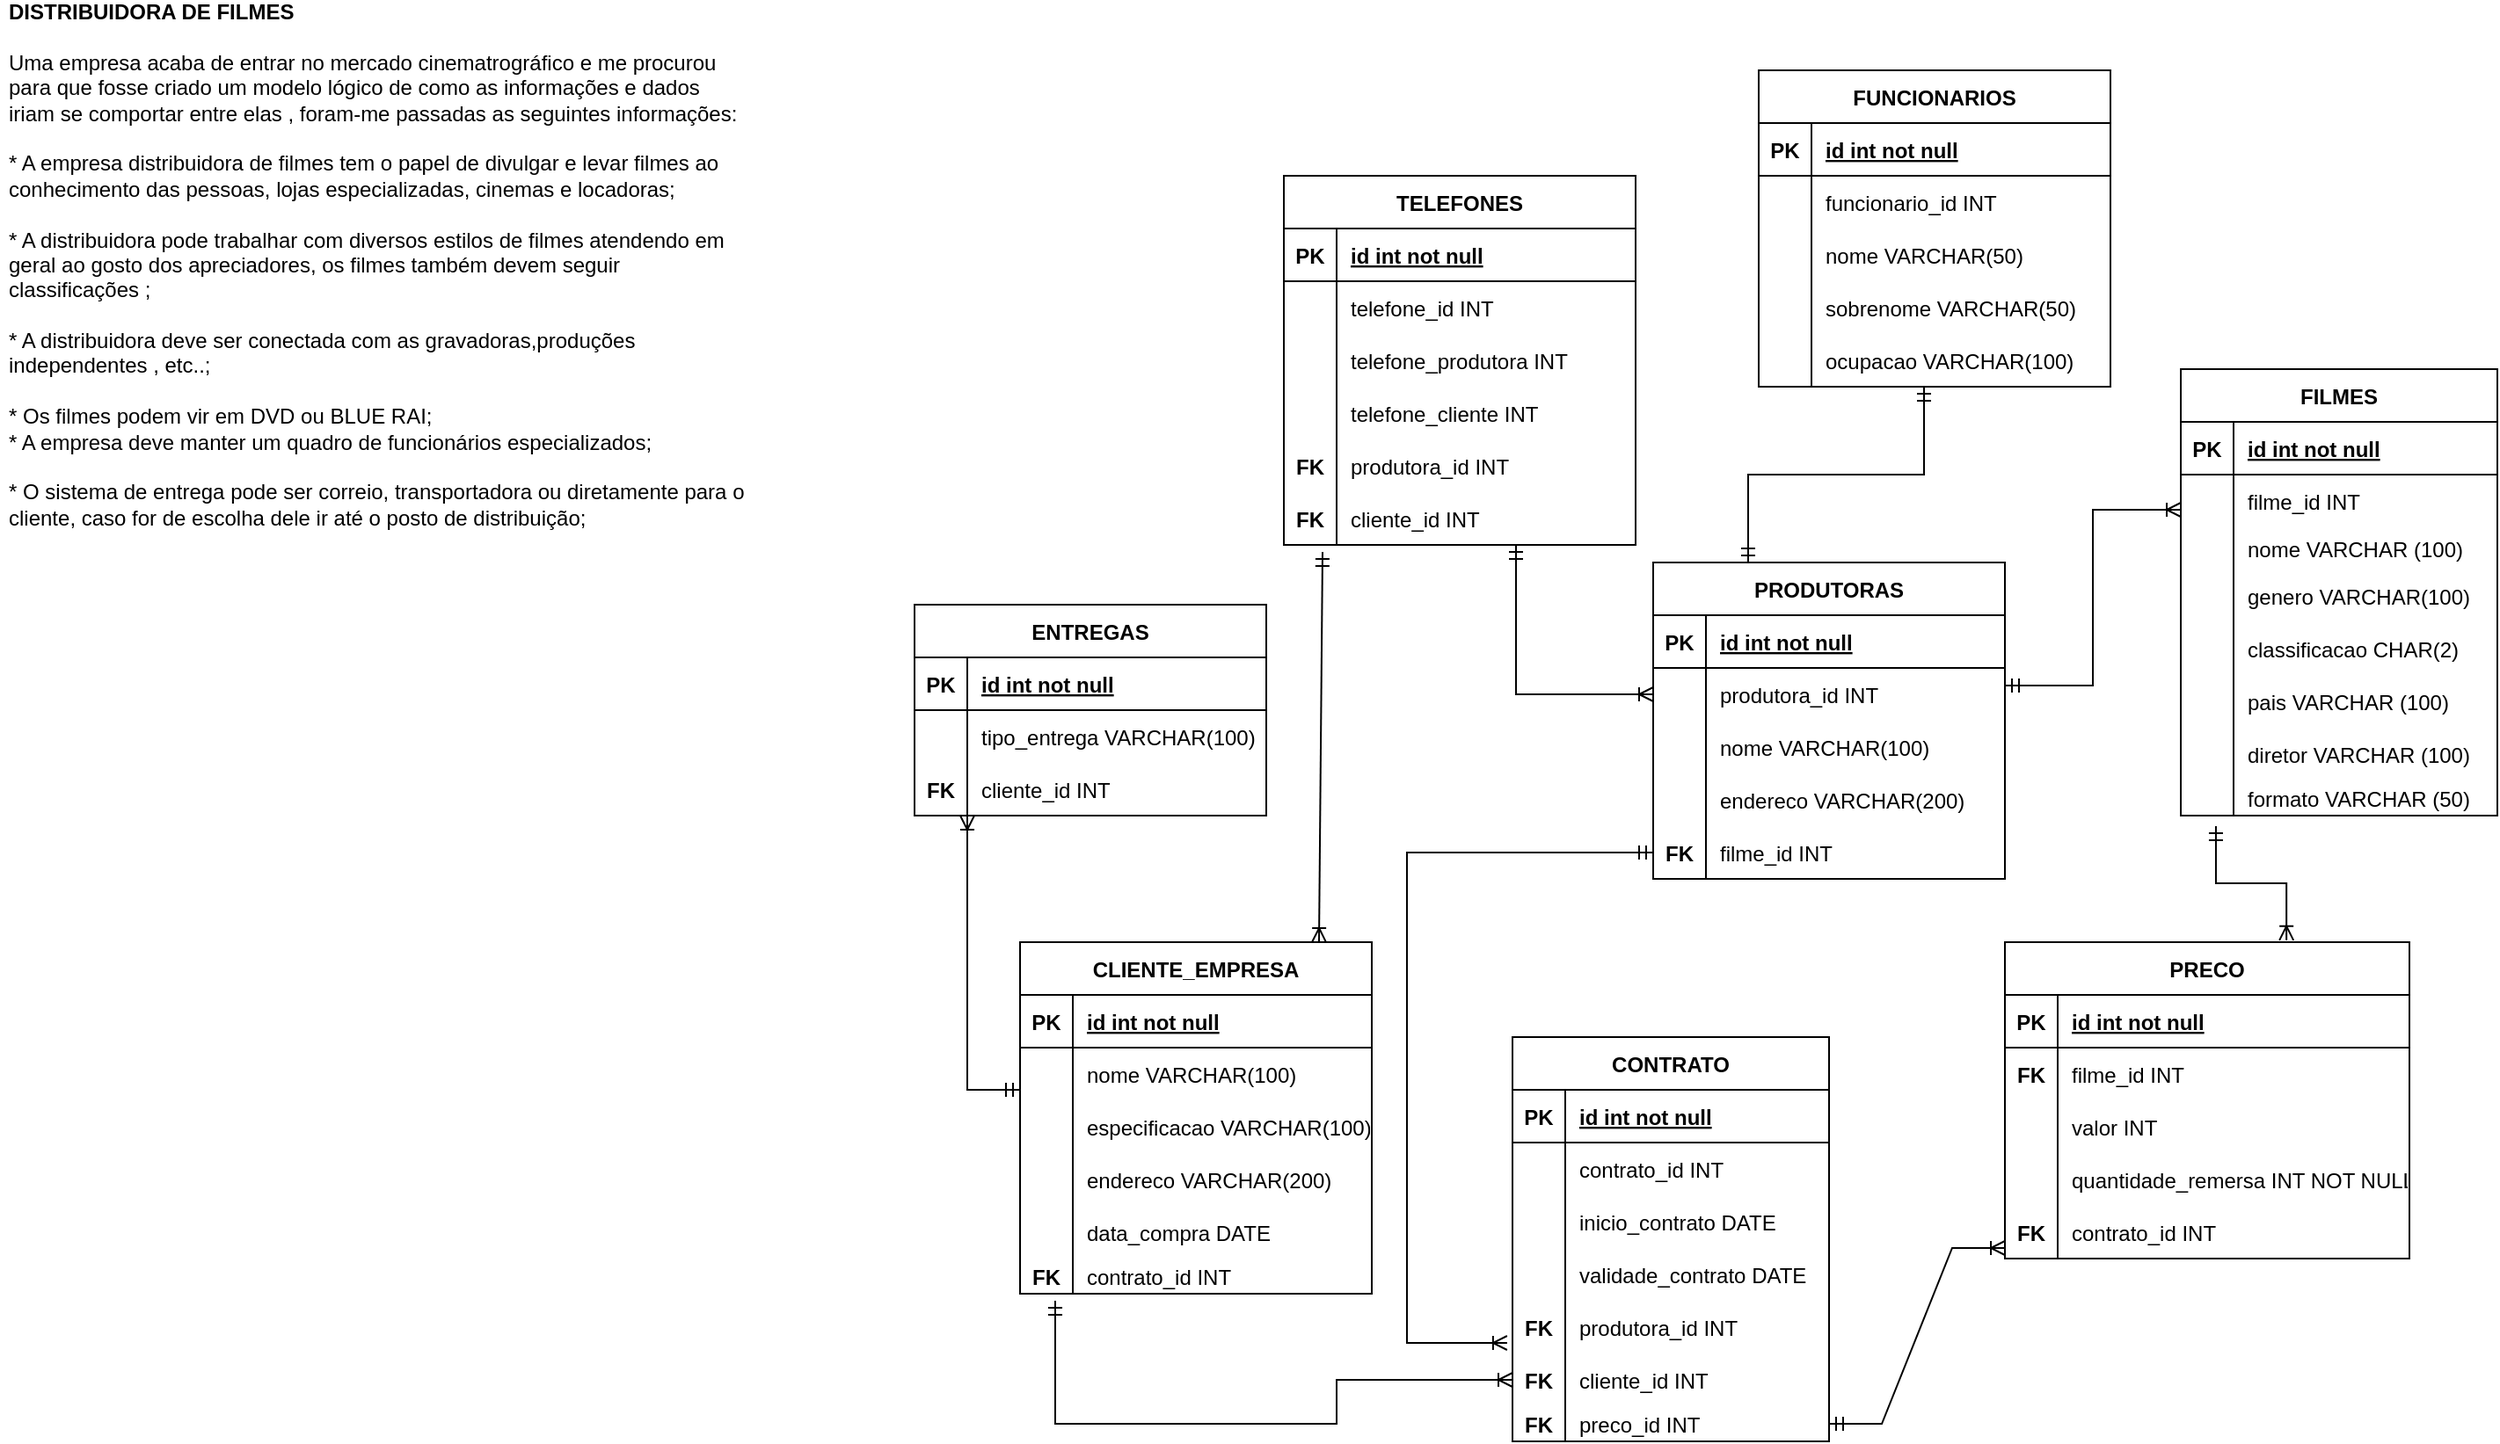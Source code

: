 <mxfile version="16.6.4" type="device"><diagram id="ocl4YOVjAqjycwQFTphi" name="Page-1"><mxGraphModel dx="1935" dy="1537" grid="1" gridSize="10" guides="1" tooltips="1" connect="1" arrows="1" fold="1" page="1" pageScale="1" pageWidth="827" pageHeight="1169" math="0" shadow="0"><root><mxCell id="0"/><mxCell id="1" parent="0"/><mxCell id="D9fbc5PBWuekRvlCQ81U-1" value="CLIENTE_EMPRESA" style="shape=table;startSize=30;container=1;collapsible=1;childLayout=tableLayout;fixedRows=1;rowLines=0;fontStyle=1;align=center;resizeLast=1;" parent="1" vertex="1"><mxGeometry x="-100" y="-584" width="200" height="200" as="geometry"/></mxCell><mxCell id="D9fbc5PBWuekRvlCQ81U-2" value="" style="shape=tableRow;horizontal=0;startSize=0;swimlaneHead=0;swimlaneBody=0;fillColor=none;collapsible=0;dropTarget=0;points=[[0,0.5],[1,0.5]];portConstraint=eastwest;top=0;left=0;right=0;bottom=1;" parent="D9fbc5PBWuekRvlCQ81U-1" vertex="1"><mxGeometry y="30" width="200" height="30" as="geometry"/></mxCell><mxCell id="D9fbc5PBWuekRvlCQ81U-3" value="PK" style="shape=partialRectangle;connectable=0;fillColor=none;top=0;left=0;bottom=0;right=0;fontStyle=1;overflow=hidden;" parent="D9fbc5PBWuekRvlCQ81U-2" vertex="1"><mxGeometry width="30" height="30" as="geometry"><mxRectangle width="30" height="30" as="alternateBounds"/></mxGeometry></mxCell><mxCell id="D9fbc5PBWuekRvlCQ81U-4" value="id int not null" style="shape=partialRectangle;connectable=0;fillColor=none;top=0;left=0;bottom=0;right=0;align=left;spacingLeft=6;fontStyle=5;overflow=hidden;" parent="D9fbc5PBWuekRvlCQ81U-2" vertex="1"><mxGeometry x="30" width="170" height="30" as="geometry"><mxRectangle width="170" height="30" as="alternateBounds"/></mxGeometry></mxCell><mxCell id="D9fbc5PBWuekRvlCQ81U-5" value="" style="shape=tableRow;horizontal=0;startSize=0;swimlaneHead=0;swimlaneBody=0;fillColor=none;collapsible=0;dropTarget=0;points=[[0,0.5],[1,0.5]];portConstraint=eastwest;top=0;left=0;right=0;bottom=0;" parent="D9fbc5PBWuekRvlCQ81U-1" vertex="1"><mxGeometry y="60" width="200" height="30" as="geometry"/></mxCell><mxCell id="D9fbc5PBWuekRvlCQ81U-6" value="" style="shape=partialRectangle;connectable=0;fillColor=none;top=0;left=0;bottom=0;right=0;editable=1;overflow=hidden;" parent="D9fbc5PBWuekRvlCQ81U-5" vertex="1"><mxGeometry width="30" height="30" as="geometry"><mxRectangle width="30" height="30" as="alternateBounds"/></mxGeometry></mxCell><mxCell id="D9fbc5PBWuekRvlCQ81U-7" value="nome VARCHAR(100)" style="shape=partialRectangle;connectable=0;fillColor=none;top=0;left=0;bottom=0;right=0;align=left;spacingLeft=6;overflow=hidden;fontStyle=0" parent="D9fbc5PBWuekRvlCQ81U-5" vertex="1"><mxGeometry x="30" width="170" height="30" as="geometry"><mxRectangle width="170" height="30" as="alternateBounds"/></mxGeometry></mxCell><mxCell id="D9fbc5PBWuekRvlCQ81U-8" value="" style="shape=tableRow;horizontal=0;startSize=0;swimlaneHead=0;swimlaneBody=0;fillColor=none;collapsible=0;dropTarget=0;points=[[0,0.5],[1,0.5]];portConstraint=eastwest;top=0;left=0;right=0;bottom=0;" parent="D9fbc5PBWuekRvlCQ81U-1" vertex="1"><mxGeometry y="90" width="200" height="30" as="geometry"/></mxCell><mxCell id="D9fbc5PBWuekRvlCQ81U-9" value="" style="shape=partialRectangle;connectable=0;fillColor=none;top=0;left=0;bottom=0;right=0;editable=1;overflow=hidden;" parent="D9fbc5PBWuekRvlCQ81U-8" vertex="1"><mxGeometry width="30" height="30" as="geometry"><mxRectangle width="30" height="30" as="alternateBounds"/></mxGeometry></mxCell><mxCell id="D9fbc5PBWuekRvlCQ81U-10" value="especificacao VARCHAR(100)" style="shape=partialRectangle;connectable=0;fillColor=none;top=0;left=0;bottom=0;right=0;align=left;spacingLeft=6;overflow=hidden;" parent="D9fbc5PBWuekRvlCQ81U-8" vertex="1"><mxGeometry x="30" width="170" height="30" as="geometry"><mxRectangle width="170" height="30" as="alternateBounds"/></mxGeometry></mxCell><mxCell id="P9su9PRolHHcbtvzBIzi-1" value="" style="shape=tableRow;horizontal=0;startSize=0;swimlaneHead=0;swimlaneBody=0;fillColor=none;collapsible=0;dropTarget=0;points=[[0,0.5],[1,0.5]];portConstraint=eastwest;top=0;left=0;right=0;bottom=0;" parent="D9fbc5PBWuekRvlCQ81U-1" vertex="1"><mxGeometry y="120" width="200" height="30" as="geometry"/></mxCell><mxCell id="P9su9PRolHHcbtvzBIzi-2" value="" style="shape=partialRectangle;connectable=0;fillColor=none;top=0;left=0;bottom=0;right=0;editable=1;overflow=hidden;fontStyle=1" parent="P9su9PRolHHcbtvzBIzi-1" vertex="1"><mxGeometry width="30" height="30" as="geometry"><mxRectangle width="30" height="30" as="alternateBounds"/></mxGeometry></mxCell><mxCell id="P9su9PRolHHcbtvzBIzi-3" value="endereco VARCHAR(200)" style="shape=partialRectangle;connectable=0;fillColor=none;top=0;left=0;bottom=0;right=0;align=left;spacingLeft=6;overflow=hidden;" parent="P9su9PRolHHcbtvzBIzi-1" vertex="1"><mxGeometry x="30" width="170" height="30" as="geometry"><mxRectangle width="170" height="30" as="alternateBounds"/></mxGeometry></mxCell><mxCell id="P9su9PRolHHcbtvzBIzi-4" value="" style="shape=tableRow;horizontal=0;startSize=0;swimlaneHead=0;swimlaneBody=0;fillColor=none;collapsible=0;dropTarget=0;points=[[0,0.5],[1,0.5]];portConstraint=eastwest;top=0;left=0;right=0;bottom=0;" parent="D9fbc5PBWuekRvlCQ81U-1" vertex="1"><mxGeometry y="150" width="200" height="30" as="geometry"/></mxCell><mxCell id="P9su9PRolHHcbtvzBIzi-5" value="" style="shape=partialRectangle;connectable=0;fillColor=none;top=0;left=0;bottom=0;right=0;editable=1;overflow=hidden;fontStyle=1" parent="P9su9PRolHHcbtvzBIzi-4" vertex="1"><mxGeometry width="30" height="30" as="geometry"><mxRectangle width="30" height="30" as="alternateBounds"/></mxGeometry></mxCell><mxCell id="P9su9PRolHHcbtvzBIzi-6" value="data_compra DATE" style="shape=partialRectangle;connectable=0;fillColor=none;top=0;left=0;bottom=0;right=0;align=left;spacingLeft=6;overflow=hidden;" parent="P9su9PRolHHcbtvzBIzi-4" vertex="1"><mxGeometry x="30" width="170" height="30" as="geometry"><mxRectangle width="170" height="30" as="alternateBounds"/></mxGeometry></mxCell><mxCell id="P9su9PRolHHcbtvzBIzi-7" value="" style="shape=tableRow;horizontal=0;startSize=0;swimlaneHead=0;swimlaneBody=0;fillColor=none;collapsible=0;dropTarget=0;points=[[0,0.5],[1,0.5]];portConstraint=eastwest;top=0;left=0;right=0;bottom=0;" parent="D9fbc5PBWuekRvlCQ81U-1" vertex="1"><mxGeometry y="180" width="200" height="20" as="geometry"/></mxCell><mxCell id="P9su9PRolHHcbtvzBIzi-8" value="FK" style="shape=partialRectangle;connectable=0;fillColor=none;top=0;left=0;bottom=0;right=0;editable=1;overflow=hidden;fontStyle=1" parent="P9su9PRolHHcbtvzBIzi-7" vertex="1"><mxGeometry width="30" height="20" as="geometry"><mxRectangle width="30" height="20" as="alternateBounds"/></mxGeometry></mxCell><mxCell id="P9su9PRolHHcbtvzBIzi-9" value="contrato_id INT" style="shape=partialRectangle;connectable=0;fillColor=none;top=0;left=0;bottom=0;right=0;align=left;spacingLeft=6;overflow=hidden;" parent="P9su9PRolHHcbtvzBIzi-7" vertex="1"><mxGeometry x="30" width="170" height="20" as="geometry"><mxRectangle width="170" height="20" as="alternateBounds"/></mxGeometry></mxCell><mxCell id="kNTy1QpMhf9GBnwC9p8F-86" value="" style="edgeStyle=elbowEdgeStyle;fontSize=12;html=1;endArrow=ERoneToMany;startArrow=ERmandOne;rounded=0;entryX=0.696;entryY=-0.006;entryDx=0;entryDy=0;entryPerimeter=0;exitX=0.111;exitY=1.3;exitDx=0;exitDy=0;exitPerimeter=0;elbow=vertical;" parent="1" source="kNTy1QpMhf9GBnwC9p8F-55" target="kNTy1QpMhf9GBnwC9p8F-61" edge="1"><mxGeometry width="100" height="100" relative="1" as="geometry"><mxPoint x="580" y="-640" as="sourcePoint"/><mxPoint x="660" y="-684" as="targetPoint"/></mxGeometry></mxCell><mxCell id="ZEZVUk65oUYVm0zS_rtL-2" value="FUNCIONARIOS" style="shape=table;startSize=30;container=1;collapsible=1;childLayout=tableLayout;fixedRows=1;rowLines=0;fontStyle=1;align=center;resizeLast=1;" parent="1" vertex="1"><mxGeometry x="320" y="-1080" width="200" height="180" as="geometry"/></mxCell><mxCell id="ZEZVUk65oUYVm0zS_rtL-3" value="" style="shape=tableRow;horizontal=0;startSize=0;swimlaneHead=0;swimlaneBody=0;fillColor=none;collapsible=0;dropTarget=0;points=[[0,0.5],[1,0.5]];portConstraint=eastwest;top=0;left=0;right=0;bottom=1;" parent="ZEZVUk65oUYVm0zS_rtL-2" vertex="1"><mxGeometry y="30" width="200" height="30" as="geometry"/></mxCell><mxCell id="ZEZVUk65oUYVm0zS_rtL-4" value="PK" style="shape=partialRectangle;connectable=0;fillColor=none;top=0;left=0;bottom=0;right=0;fontStyle=1;overflow=hidden;" parent="ZEZVUk65oUYVm0zS_rtL-3" vertex="1"><mxGeometry width="30" height="30" as="geometry"><mxRectangle width="30" height="30" as="alternateBounds"/></mxGeometry></mxCell><mxCell id="ZEZVUk65oUYVm0zS_rtL-5" value="id int not null" style="shape=partialRectangle;connectable=0;fillColor=none;top=0;left=0;bottom=0;right=0;align=left;spacingLeft=6;fontStyle=5;overflow=hidden;" parent="ZEZVUk65oUYVm0zS_rtL-3" vertex="1"><mxGeometry x="30" width="170" height="30" as="geometry"><mxRectangle width="170" height="30" as="alternateBounds"/></mxGeometry></mxCell><mxCell id="ZEZVUk65oUYVm0zS_rtL-15" value="" style="shape=tableRow;horizontal=0;startSize=0;swimlaneHead=0;swimlaneBody=0;fillColor=none;collapsible=0;dropTarget=0;points=[[0,0.5],[1,0.5]];portConstraint=eastwest;top=0;left=0;right=0;bottom=0;" parent="ZEZVUk65oUYVm0zS_rtL-2" vertex="1"><mxGeometry y="60" width="200" height="30" as="geometry"/></mxCell><mxCell id="ZEZVUk65oUYVm0zS_rtL-16" value="" style="shape=partialRectangle;connectable=0;fillColor=none;top=0;left=0;bottom=0;right=0;editable=1;overflow=hidden;fontStyle=1" parent="ZEZVUk65oUYVm0zS_rtL-15" vertex="1"><mxGeometry width="30" height="30" as="geometry"><mxRectangle width="30" height="30" as="alternateBounds"/></mxGeometry></mxCell><mxCell id="ZEZVUk65oUYVm0zS_rtL-17" value="funcionario_id INT" style="shape=partialRectangle;connectable=0;fillColor=none;top=0;left=0;bottom=0;right=0;align=left;spacingLeft=6;overflow=hidden;" parent="ZEZVUk65oUYVm0zS_rtL-15" vertex="1"><mxGeometry x="30" width="170" height="30" as="geometry"><mxRectangle width="170" height="30" as="alternateBounds"/></mxGeometry></mxCell><mxCell id="ZEZVUk65oUYVm0zS_rtL-6" value="" style="shape=tableRow;horizontal=0;startSize=0;swimlaneHead=0;swimlaneBody=0;fillColor=none;collapsible=0;dropTarget=0;points=[[0,0.5],[1,0.5]];portConstraint=eastwest;top=0;left=0;right=0;bottom=0;" parent="ZEZVUk65oUYVm0zS_rtL-2" vertex="1"><mxGeometry y="90" width="200" height="30" as="geometry"/></mxCell><mxCell id="ZEZVUk65oUYVm0zS_rtL-7" value="" style="shape=partialRectangle;connectable=0;fillColor=none;top=0;left=0;bottom=0;right=0;editable=1;overflow=hidden;" parent="ZEZVUk65oUYVm0zS_rtL-6" vertex="1"><mxGeometry width="30" height="30" as="geometry"><mxRectangle width="30" height="30" as="alternateBounds"/></mxGeometry></mxCell><mxCell id="ZEZVUk65oUYVm0zS_rtL-8" value="nome VARCHAR(50)" style="shape=partialRectangle;connectable=0;fillColor=none;top=0;left=0;bottom=0;right=0;align=left;spacingLeft=6;overflow=hidden;fontStyle=0" parent="ZEZVUk65oUYVm0zS_rtL-6" vertex="1"><mxGeometry x="30" width="170" height="30" as="geometry"><mxRectangle width="170" height="30" as="alternateBounds"/></mxGeometry></mxCell><mxCell id="ZEZVUk65oUYVm0zS_rtL-9" value="" style="shape=tableRow;horizontal=0;startSize=0;swimlaneHead=0;swimlaneBody=0;fillColor=none;collapsible=0;dropTarget=0;points=[[0,0.5],[1,0.5]];portConstraint=eastwest;top=0;left=0;right=0;bottom=0;" parent="ZEZVUk65oUYVm0zS_rtL-2" vertex="1"><mxGeometry y="120" width="200" height="30" as="geometry"/></mxCell><mxCell id="ZEZVUk65oUYVm0zS_rtL-10" value="" style="shape=partialRectangle;connectable=0;fillColor=none;top=0;left=0;bottom=0;right=0;editable=1;overflow=hidden;" parent="ZEZVUk65oUYVm0zS_rtL-9" vertex="1"><mxGeometry width="30" height="30" as="geometry"><mxRectangle width="30" height="30" as="alternateBounds"/></mxGeometry></mxCell><mxCell id="ZEZVUk65oUYVm0zS_rtL-11" value="sobrenome VARCHAR(50)" style="shape=partialRectangle;connectable=0;fillColor=none;top=0;left=0;bottom=0;right=0;align=left;spacingLeft=6;overflow=hidden;" parent="ZEZVUk65oUYVm0zS_rtL-9" vertex="1"><mxGeometry x="30" width="170" height="30" as="geometry"><mxRectangle width="170" height="30" as="alternateBounds"/></mxGeometry></mxCell><mxCell id="ZEZVUk65oUYVm0zS_rtL-12" value="" style="shape=tableRow;horizontal=0;startSize=0;swimlaneHead=0;swimlaneBody=0;fillColor=none;collapsible=0;dropTarget=0;points=[[0,0.5],[1,0.5]];portConstraint=eastwest;top=0;left=0;right=0;bottom=0;" parent="ZEZVUk65oUYVm0zS_rtL-2" vertex="1"><mxGeometry y="150" width="200" height="30" as="geometry"/></mxCell><mxCell id="ZEZVUk65oUYVm0zS_rtL-13" value="" style="shape=partialRectangle;connectable=0;fillColor=none;top=0;left=0;bottom=0;right=0;editable=1;overflow=hidden;fontStyle=1" parent="ZEZVUk65oUYVm0zS_rtL-12" vertex="1"><mxGeometry width="30" height="30" as="geometry"><mxRectangle width="30" height="30" as="alternateBounds"/></mxGeometry></mxCell><mxCell id="ZEZVUk65oUYVm0zS_rtL-14" value="ocupacao VARCHAR(100)" style="shape=partialRectangle;connectable=0;fillColor=none;top=0;left=0;bottom=0;right=0;align=left;spacingLeft=6;overflow=hidden;" parent="ZEZVUk65oUYVm0zS_rtL-12" vertex="1"><mxGeometry x="30" width="170" height="30" as="geometry"><mxRectangle width="170" height="30" as="alternateBounds"/></mxGeometry></mxCell><mxCell id="ZEZVUk65oUYVm0zS_rtL-27" value="PRODUTORAS" style="shape=table;startSize=30;container=1;collapsible=1;childLayout=tableLayout;fixedRows=1;rowLines=0;fontStyle=1;align=center;resizeLast=1;" parent="1" vertex="1"><mxGeometry x="260" y="-800" width="200" height="180" as="geometry"/></mxCell><mxCell id="ZEZVUk65oUYVm0zS_rtL-28" value="" style="shape=tableRow;horizontal=0;startSize=0;swimlaneHead=0;swimlaneBody=0;fillColor=none;collapsible=0;dropTarget=0;points=[[0,0.5],[1,0.5]];portConstraint=eastwest;top=0;left=0;right=0;bottom=1;" parent="ZEZVUk65oUYVm0zS_rtL-27" vertex="1"><mxGeometry y="30" width="200" height="30" as="geometry"/></mxCell><mxCell id="ZEZVUk65oUYVm0zS_rtL-29" value="PK" style="shape=partialRectangle;connectable=0;fillColor=none;top=0;left=0;bottom=0;right=0;fontStyle=1;overflow=hidden;" parent="ZEZVUk65oUYVm0zS_rtL-28" vertex="1"><mxGeometry width="30" height="30" as="geometry"><mxRectangle width="30" height="30" as="alternateBounds"/></mxGeometry></mxCell><mxCell id="ZEZVUk65oUYVm0zS_rtL-30" value="id int not null" style="shape=partialRectangle;connectable=0;fillColor=none;top=0;left=0;bottom=0;right=0;align=left;spacingLeft=6;fontStyle=5;overflow=hidden;" parent="ZEZVUk65oUYVm0zS_rtL-28" vertex="1"><mxGeometry x="30" width="170" height="30" as="geometry"><mxRectangle width="170" height="30" as="alternateBounds"/></mxGeometry></mxCell><mxCell id="ZEZVUk65oUYVm0zS_rtL-31" value="" style="shape=tableRow;horizontal=0;startSize=0;swimlaneHead=0;swimlaneBody=0;fillColor=none;collapsible=0;dropTarget=0;points=[[0,0.5],[1,0.5]];portConstraint=eastwest;top=0;left=0;right=0;bottom=0;" parent="ZEZVUk65oUYVm0zS_rtL-27" vertex="1"><mxGeometry y="60" width="200" height="30" as="geometry"/></mxCell><mxCell id="ZEZVUk65oUYVm0zS_rtL-32" value="" style="shape=partialRectangle;connectable=0;fillColor=none;top=0;left=0;bottom=0;right=0;editable=1;overflow=hidden;fontStyle=1" parent="ZEZVUk65oUYVm0zS_rtL-31" vertex="1"><mxGeometry width="30" height="30" as="geometry"><mxRectangle width="30" height="30" as="alternateBounds"/></mxGeometry></mxCell><mxCell id="ZEZVUk65oUYVm0zS_rtL-33" value="produtora_id INT" style="shape=partialRectangle;connectable=0;fillColor=none;top=0;left=0;bottom=0;right=0;align=left;spacingLeft=6;overflow=hidden;" parent="ZEZVUk65oUYVm0zS_rtL-31" vertex="1"><mxGeometry x="30" width="170" height="30" as="geometry"><mxRectangle width="170" height="30" as="alternateBounds"/></mxGeometry></mxCell><mxCell id="ZEZVUk65oUYVm0zS_rtL-34" value="" style="shape=tableRow;horizontal=0;startSize=0;swimlaneHead=0;swimlaneBody=0;fillColor=none;collapsible=0;dropTarget=0;points=[[0,0.5],[1,0.5]];portConstraint=eastwest;top=0;left=0;right=0;bottom=0;" parent="ZEZVUk65oUYVm0zS_rtL-27" vertex="1"><mxGeometry y="90" width="200" height="30" as="geometry"/></mxCell><mxCell id="ZEZVUk65oUYVm0zS_rtL-35" value="" style="shape=partialRectangle;connectable=0;fillColor=none;top=0;left=0;bottom=0;right=0;editable=1;overflow=hidden;" parent="ZEZVUk65oUYVm0zS_rtL-34" vertex="1"><mxGeometry width="30" height="30" as="geometry"><mxRectangle width="30" height="30" as="alternateBounds"/></mxGeometry></mxCell><mxCell id="ZEZVUk65oUYVm0zS_rtL-36" value="nome VARCHAR(100)" style="shape=partialRectangle;connectable=0;fillColor=none;top=0;left=0;bottom=0;right=0;align=left;spacingLeft=6;overflow=hidden;fontStyle=0" parent="ZEZVUk65oUYVm0zS_rtL-34" vertex="1"><mxGeometry x="30" width="170" height="30" as="geometry"><mxRectangle width="170" height="30" as="alternateBounds"/></mxGeometry></mxCell><mxCell id="ZEZVUk65oUYVm0zS_rtL-37" value="" style="shape=tableRow;horizontal=0;startSize=0;swimlaneHead=0;swimlaneBody=0;fillColor=none;collapsible=0;dropTarget=0;points=[[0,0.5],[1,0.5]];portConstraint=eastwest;top=0;left=0;right=0;bottom=0;" parent="ZEZVUk65oUYVm0zS_rtL-27" vertex="1"><mxGeometry y="120" width="200" height="30" as="geometry"/></mxCell><mxCell id="ZEZVUk65oUYVm0zS_rtL-38" value="" style="shape=partialRectangle;connectable=0;fillColor=none;top=0;left=0;bottom=0;right=0;editable=1;overflow=hidden;" parent="ZEZVUk65oUYVm0zS_rtL-37" vertex="1"><mxGeometry width="30" height="30" as="geometry"><mxRectangle width="30" height="30" as="alternateBounds"/></mxGeometry></mxCell><mxCell id="ZEZVUk65oUYVm0zS_rtL-39" value="endereco VARCHAR(200)" style="shape=partialRectangle;connectable=0;fillColor=none;top=0;left=0;bottom=0;right=0;align=left;spacingLeft=6;overflow=hidden;" parent="ZEZVUk65oUYVm0zS_rtL-37" vertex="1"><mxGeometry x="30" width="170" height="30" as="geometry"><mxRectangle width="170" height="30" as="alternateBounds"/></mxGeometry></mxCell><mxCell id="ZEZVUk65oUYVm0zS_rtL-43" value="" style="shape=tableRow;horizontal=0;startSize=0;swimlaneHead=0;swimlaneBody=0;fillColor=none;collapsible=0;dropTarget=0;points=[[0,0.5],[1,0.5]];portConstraint=eastwest;top=0;left=0;right=0;bottom=0;" parent="ZEZVUk65oUYVm0zS_rtL-27" vertex="1"><mxGeometry y="150" width="200" height="30" as="geometry"/></mxCell><mxCell id="ZEZVUk65oUYVm0zS_rtL-44" value="FK" style="shape=partialRectangle;connectable=0;fillColor=none;top=0;left=0;bottom=0;right=0;editable=1;overflow=hidden;fontStyle=1" parent="ZEZVUk65oUYVm0zS_rtL-43" vertex="1"><mxGeometry width="30" height="30" as="geometry"><mxRectangle width="30" height="30" as="alternateBounds"/></mxGeometry></mxCell><mxCell id="ZEZVUk65oUYVm0zS_rtL-45" value="filme_id INT" style="shape=partialRectangle;connectable=0;fillColor=none;top=0;left=0;bottom=0;right=0;align=left;spacingLeft=6;overflow=hidden;" parent="ZEZVUk65oUYVm0zS_rtL-43" vertex="1"><mxGeometry x="30" width="170" height="30" as="geometry"><mxRectangle width="170" height="30" as="alternateBounds"/></mxGeometry></mxCell><mxCell id="ZEZVUk65oUYVm0zS_rtL-46" value="CONTRATO" style="shape=table;startSize=30;container=1;collapsible=1;childLayout=tableLayout;fixedRows=1;rowLines=0;fontStyle=1;align=center;resizeLast=1;" parent="1" vertex="1"><mxGeometry x="180" y="-530" width="180" height="230" as="geometry"/></mxCell><mxCell id="ZEZVUk65oUYVm0zS_rtL-47" value="" style="shape=tableRow;horizontal=0;startSize=0;swimlaneHead=0;swimlaneBody=0;fillColor=none;collapsible=0;dropTarget=0;points=[[0,0.5],[1,0.5]];portConstraint=eastwest;top=0;left=0;right=0;bottom=1;" parent="ZEZVUk65oUYVm0zS_rtL-46" vertex="1"><mxGeometry y="30" width="180" height="30" as="geometry"/></mxCell><mxCell id="ZEZVUk65oUYVm0zS_rtL-48" value="PK" style="shape=partialRectangle;connectable=0;fillColor=none;top=0;left=0;bottom=0;right=0;fontStyle=1;overflow=hidden;" parent="ZEZVUk65oUYVm0zS_rtL-47" vertex="1"><mxGeometry width="30" height="30" as="geometry"><mxRectangle width="30" height="30" as="alternateBounds"/></mxGeometry></mxCell><mxCell id="ZEZVUk65oUYVm0zS_rtL-49" value="id int not null" style="shape=partialRectangle;connectable=0;fillColor=none;top=0;left=0;bottom=0;right=0;align=left;spacingLeft=6;fontStyle=5;overflow=hidden;" parent="ZEZVUk65oUYVm0zS_rtL-47" vertex="1"><mxGeometry x="30" width="150" height="30" as="geometry"><mxRectangle width="150" height="30" as="alternateBounds"/></mxGeometry></mxCell><mxCell id="ZEZVUk65oUYVm0zS_rtL-50" value="" style="shape=tableRow;horizontal=0;startSize=0;swimlaneHead=0;swimlaneBody=0;fillColor=none;collapsible=0;dropTarget=0;points=[[0,0.5],[1,0.5]];portConstraint=eastwest;top=0;left=0;right=0;bottom=0;" parent="ZEZVUk65oUYVm0zS_rtL-46" vertex="1"><mxGeometry y="60" width="180" height="30" as="geometry"/></mxCell><mxCell id="ZEZVUk65oUYVm0zS_rtL-51" value="" style="shape=partialRectangle;connectable=0;fillColor=none;top=0;left=0;bottom=0;right=0;editable=1;overflow=hidden;" parent="ZEZVUk65oUYVm0zS_rtL-50" vertex="1"><mxGeometry width="30" height="30" as="geometry"><mxRectangle width="30" height="30" as="alternateBounds"/></mxGeometry></mxCell><mxCell id="ZEZVUk65oUYVm0zS_rtL-52" value="contrato_id INT" style="shape=partialRectangle;connectable=0;fillColor=none;top=0;left=0;bottom=0;right=0;align=left;spacingLeft=6;overflow=hidden;fontStyle=0" parent="ZEZVUk65oUYVm0zS_rtL-50" vertex="1"><mxGeometry x="30" width="150" height="30" as="geometry"><mxRectangle width="150" height="30" as="alternateBounds"/></mxGeometry></mxCell><mxCell id="ZEZVUk65oUYVm0zS_rtL-53" value="" style="shape=tableRow;horizontal=0;startSize=0;swimlaneHead=0;swimlaneBody=0;fillColor=none;collapsible=0;dropTarget=0;points=[[0,0.5],[1,0.5]];portConstraint=eastwest;top=0;left=0;right=0;bottom=0;" parent="ZEZVUk65oUYVm0zS_rtL-46" vertex="1"><mxGeometry y="90" width="180" height="30" as="geometry"/></mxCell><mxCell id="ZEZVUk65oUYVm0zS_rtL-54" value="" style="shape=partialRectangle;connectable=0;fillColor=none;top=0;left=0;bottom=0;right=0;editable=1;overflow=hidden;" parent="ZEZVUk65oUYVm0zS_rtL-53" vertex="1"><mxGeometry width="30" height="30" as="geometry"><mxRectangle width="30" height="30" as="alternateBounds"/></mxGeometry></mxCell><mxCell id="ZEZVUk65oUYVm0zS_rtL-55" value="inicio_contrato DATE" style="shape=partialRectangle;connectable=0;fillColor=none;top=0;left=0;bottom=0;right=0;align=left;spacingLeft=6;overflow=hidden;" parent="ZEZVUk65oUYVm0zS_rtL-53" vertex="1"><mxGeometry x="30" width="150" height="30" as="geometry"><mxRectangle width="150" height="30" as="alternateBounds"/></mxGeometry></mxCell><mxCell id="ZEZVUk65oUYVm0zS_rtL-56" value="" style="shape=tableRow;horizontal=0;startSize=0;swimlaneHead=0;swimlaneBody=0;fillColor=none;collapsible=0;dropTarget=0;points=[[0,0.5],[1,0.5]];portConstraint=eastwest;top=0;left=0;right=0;bottom=0;" parent="ZEZVUk65oUYVm0zS_rtL-46" vertex="1"><mxGeometry y="120" width="180" height="30" as="geometry"/></mxCell><mxCell id="ZEZVUk65oUYVm0zS_rtL-57" value="" style="shape=partialRectangle;connectable=0;fillColor=none;top=0;left=0;bottom=0;right=0;editable=1;overflow=hidden;fontStyle=1" parent="ZEZVUk65oUYVm0zS_rtL-56" vertex="1"><mxGeometry width="30" height="30" as="geometry"><mxRectangle width="30" height="30" as="alternateBounds"/></mxGeometry></mxCell><mxCell id="ZEZVUk65oUYVm0zS_rtL-58" value="validade_contrato DATE" style="shape=partialRectangle;connectable=0;fillColor=none;top=0;left=0;bottom=0;right=0;align=left;spacingLeft=6;overflow=hidden;" parent="ZEZVUk65oUYVm0zS_rtL-56" vertex="1"><mxGeometry x="30" width="150" height="30" as="geometry"><mxRectangle width="150" height="30" as="alternateBounds"/></mxGeometry></mxCell><mxCell id="ZEZVUk65oUYVm0zS_rtL-59" value="" style="shape=tableRow;horizontal=0;startSize=0;swimlaneHead=0;swimlaneBody=0;fillColor=none;collapsible=0;dropTarget=0;points=[[0,0.5],[1,0.5]];portConstraint=eastwest;top=0;left=0;right=0;bottom=0;" parent="ZEZVUk65oUYVm0zS_rtL-46" vertex="1"><mxGeometry y="150" width="180" height="30" as="geometry"/></mxCell><mxCell id="ZEZVUk65oUYVm0zS_rtL-60" value="FK" style="shape=partialRectangle;connectable=0;fillColor=none;top=0;left=0;bottom=0;right=0;editable=1;overflow=hidden;fontStyle=1" parent="ZEZVUk65oUYVm0zS_rtL-59" vertex="1"><mxGeometry width="30" height="30" as="geometry"><mxRectangle width="30" height="30" as="alternateBounds"/></mxGeometry></mxCell><mxCell id="ZEZVUk65oUYVm0zS_rtL-61" value="produtora_id INT" style="shape=partialRectangle;connectable=0;fillColor=none;top=0;left=0;bottom=0;right=0;align=left;spacingLeft=6;overflow=hidden;" parent="ZEZVUk65oUYVm0zS_rtL-59" vertex="1"><mxGeometry x="30" width="150" height="30" as="geometry"><mxRectangle width="150" height="30" as="alternateBounds"/></mxGeometry></mxCell><mxCell id="ZEZVUk65oUYVm0zS_rtL-62" value="" style="shape=tableRow;horizontal=0;startSize=0;swimlaneHead=0;swimlaneBody=0;fillColor=none;collapsible=0;dropTarget=0;points=[[0,0.5],[1,0.5]];portConstraint=eastwest;top=0;left=0;right=0;bottom=0;" parent="ZEZVUk65oUYVm0zS_rtL-46" vertex="1"><mxGeometry y="180" width="180" height="30" as="geometry"/></mxCell><mxCell id="ZEZVUk65oUYVm0zS_rtL-63" value="FK" style="shape=partialRectangle;connectable=0;fillColor=none;top=0;left=0;bottom=0;right=0;editable=1;overflow=hidden;fontStyle=1" parent="ZEZVUk65oUYVm0zS_rtL-62" vertex="1"><mxGeometry width="30" height="30" as="geometry"><mxRectangle width="30" height="30" as="alternateBounds"/></mxGeometry></mxCell><mxCell id="ZEZVUk65oUYVm0zS_rtL-64" value="cliente_id INT" style="shape=partialRectangle;connectable=0;fillColor=none;top=0;left=0;bottom=0;right=0;align=left;spacingLeft=6;overflow=hidden;" parent="ZEZVUk65oUYVm0zS_rtL-62" vertex="1"><mxGeometry x="30" width="150" height="30" as="geometry"><mxRectangle width="150" height="30" as="alternateBounds"/></mxGeometry></mxCell><mxCell id="ZEZVUk65oUYVm0zS_rtL-65" value="" style="shape=tableRow;horizontal=0;startSize=0;swimlaneHead=0;swimlaneBody=0;fillColor=none;collapsible=0;dropTarget=0;points=[[0,0.5],[1,0.5]];portConstraint=eastwest;top=0;left=0;right=0;bottom=0;" parent="ZEZVUk65oUYVm0zS_rtL-46" vertex="1"><mxGeometry y="210" width="180" height="20" as="geometry"/></mxCell><mxCell id="ZEZVUk65oUYVm0zS_rtL-66" value="FK" style="shape=partialRectangle;connectable=0;fillColor=none;top=0;left=0;bottom=0;right=0;editable=1;overflow=hidden;fontStyle=1" parent="ZEZVUk65oUYVm0zS_rtL-65" vertex="1"><mxGeometry width="30" height="20" as="geometry"><mxRectangle width="30" height="20" as="alternateBounds"/></mxGeometry></mxCell><mxCell id="ZEZVUk65oUYVm0zS_rtL-67" value="preco_id INT" style="shape=partialRectangle;connectable=0;fillColor=none;top=0;left=0;bottom=0;right=0;align=left;spacingLeft=6;overflow=hidden;" parent="ZEZVUk65oUYVm0zS_rtL-65" vertex="1"><mxGeometry x="30" width="150" height="20" as="geometry"><mxRectangle width="150" height="20" as="alternateBounds"/></mxGeometry></mxCell><mxCell id="kNTy1QpMhf9GBnwC9p8F-1" value="TELEFONES " style="shape=table;startSize=30;container=1;collapsible=1;childLayout=tableLayout;fixedRows=1;rowLines=0;fontStyle=1;align=center;resizeLast=1;" parent="1" vertex="1"><mxGeometry x="50" y="-1020" width="200" height="210" as="geometry"/></mxCell><mxCell id="kNTy1QpMhf9GBnwC9p8F-2" value="" style="shape=tableRow;horizontal=0;startSize=0;swimlaneHead=0;swimlaneBody=0;fillColor=none;collapsible=0;dropTarget=0;points=[[0,0.5],[1,0.5]];portConstraint=eastwest;top=0;left=0;right=0;bottom=1;" parent="kNTy1QpMhf9GBnwC9p8F-1" vertex="1"><mxGeometry y="30" width="200" height="30" as="geometry"/></mxCell><mxCell id="kNTy1QpMhf9GBnwC9p8F-3" value="PK" style="shape=partialRectangle;connectable=0;fillColor=none;top=0;left=0;bottom=0;right=0;fontStyle=1;overflow=hidden;" parent="kNTy1QpMhf9GBnwC9p8F-2" vertex="1"><mxGeometry width="30" height="30" as="geometry"><mxRectangle width="30" height="30" as="alternateBounds"/></mxGeometry></mxCell><mxCell id="kNTy1QpMhf9GBnwC9p8F-4" value="id int not null" style="shape=partialRectangle;connectable=0;fillColor=none;top=0;left=0;bottom=0;right=0;align=left;spacingLeft=6;fontStyle=5;overflow=hidden;" parent="kNTy1QpMhf9GBnwC9p8F-2" vertex="1"><mxGeometry x="30" width="170" height="30" as="geometry"><mxRectangle width="170" height="30" as="alternateBounds"/></mxGeometry></mxCell><mxCell id="kNTy1QpMhf9GBnwC9p8F-5" value="" style="shape=tableRow;horizontal=0;startSize=0;swimlaneHead=0;swimlaneBody=0;fillColor=none;collapsible=0;dropTarget=0;points=[[0,0.5],[1,0.5]];portConstraint=eastwest;top=0;left=0;right=0;bottom=0;" parent="kNTy1QpMhf9GBnwC9p8F-1" vertex="1"><mxGeometry y="60" width="200" height="30" as="geometry"/></mxCell><mxCell id="kNTy1QpMhf9GBnwC9p8F-6" value="" style="shape=partialRectangle;connectable=0;fillColor=none;top=0;left=0;bottom=0;right=0;editable=1;overflow=hidden;fontStyle=1" parent="kNTy1QpMhf9GBnwC9p8F-5" vertex="1"><mxGeometry width="30" height="30" as="geometry"><mxRectangle width="30" height="30" as="alternateBounds"/></mxGeometry></mxCell><mxCell id="kNTy1QpMhf9GBnwC9p8F-7" value="telefone_id INT" style="shape=partialRectangle;connectable=0;fillColor=none;top=0;left=0;bottom=0;right=0;align=left;spacingLeft=6;overflow=hidden;" parent="kNTy1QpMhf9GBnwC9p8F-5" vertex="1"><mxGeometry x="30" width="170" height="30" as="geometry"><mxRectangle width="170" height="30" as="alternateBounds"/></mxGeometry></mxCell><mxCell id="kNTy1QpMhf9GBnwC9p8F-8" value="" style="shape=tableRow;horizontal=0;startSize=0;swimlaneHead=0;swimlaneBody=0;fillColor=none;collapsible=0;dropTarget=0;points=[[0,0.5],[1,0.5]];portConstraint=eastwest;top=0;left=0;right=0;bottom=0;" parent="kNTy1QpMhf9GBnwC9p8F-1" vertex="1"><mxGeometry y="90" width="200" height="30" as="geometry"/></mxCell><mxCell id="kNTy1QpMhf9GBnwC9p8F-9" value="" style="shape=partialRectangle;connectable=0;fillColor=none;top=0;left=0;bottom=0;right=0;editable=1;overflow=hidden;" parent="kNTy1QpMhf9GBnwC9p8F-8" vertex="1"><mxGeometry width="30" height="30" as="geometry"><mxRectangle width="30" height="30" as="alternateBounds"/></mxGeometry></mxCell><mxCell id="kNTy1QpMhf9GBnwC9p8F-10" value="telefone_produtora INT" style="shape=partialRectangle;connectable=0;fillColor=none;top=0;left=0;bottom=0;right=0;align=left;spacingLeft=6;overflow=hidden;fontStyle=0" parent="kNTy1QpMhf9GBnwC9p8F-8" vertex="1"><mxGeometry x="30" width="170" height="30" as="geometry"><mxRectangle width="170" height="30" as="alternateBounds"/></mxGeometry></mxCell><mxCell id="kNTy1QpMhf9GBnwC9p8F-11" value="" style="shape=tableRow;horizontal=0;startSize=0;swimlaneHead=0;swimlaneBody=0;fillColor=none;collapsible=0;dropTarget=0;points=[[0,0.5],[1,0.5]];portConstraint=eastwest;top=0;left=0;right=0;bottom=0;" parent="kNTy1QpMhf9GBnwC9p8F-1" vertex="1"><mxGeometry y="120" width="200" height="30" as="geometry"/></mxCell><mxCell id="kNTy1QpMhf9GBnwC9p8F-12" value="" style="shape=partialRectangle;connectable=0;fillColor=none;top=0;left=0;bottom=0;right=0;editable=1;overflow=hidden;" parent="kNTy1QpMhf9GBnwC9p8F-11" vertex="1"><mxGeometry width="30" height="30" as="geometry"><mxRectangle width="30" height="30" as="alternateBounds"/></mxGeometry></mxCell><mxCell id="kNTy1QpMhf9GBnwC9p8F-13" value="telefone_cliente INT" style="shape=partialRectangle;connectable=0;fillColor=none;top=0;left=0;bottom=0;right=0;align=left;spacingLeft=6;overflow=hidden;" parent="kNTy1QpMhf9GBnwC9p8F-11" vertex="1"><mxGeometry x="30" width="170" height="30" as="geometry"><mxRectangle width="170" height="30" as="alternateBounds"/></mxGeometry></mxCell><mxCell id="kNTy1QpMhf9GBnwC9p8F-14" value="" style="shape=tableRow;horizontal=0;startSize=0;swimlaneHead=0;swimlaneBody=0;fillColor=none;collapsible=0;dropTarget=0;points=[[0,0.5],[1,0.5]];portConstraint=eastwest;top=0;left=0;right=0;bottom=0;" parent="kNTy1QpMhf9GBnwC9p8F-1" vertex="1"><mxGeometry y="150" width="200" height="30" as="geometry"/></mxCell><mxCell id="kNTy1QpMhf9GBnwC9p8F-15" value="FK" style="shape=partialRectangle;connectable=0;fillColor=none;top=0;left=0;bottom=0;right=0;editable=1;overflow=hidden;fontStyle=1" parent="kNTy1QpMhf9GBnwC9p8F-14" vertex="1"><mxGeometry width="30" height="30" as="geometry"><mxRectangle width="30" height="30" as="alternateBounds"/></mxGeometry></mxCell><mxCell id="kNTy1QpMhf9GBnwC9p8F-16" value="produtora_id INT" style="shape=partialRectangle;connectable=0;fillColor=none;top=0;left=0;bottom=0;right=0;align=left;spacingLeft=6;overflow=hidden;" parent="kNTy1QpMhf9GBnwC9p8F-14" vertex="1"><mxGeometry x="30" width="170" height="30" as="geometry"><mxRectangle width="170" height="30" as="alternateBounds"/></mxGeometry></mxCell><mxCell id="kNTy1QpMhf9GBnwC9p8F-17" value="" style="shape=tableRow;horizontal=0;startSize=0;swimlaneHead=0;swimlaneBody=0;fillColor=none;collapsible=0;dropTarget=0;points=[[0,0.5],[1,0.5]];portConstraint=eastwest;top=0;left=0;right=0;bottom=0;" parent="kNTy1QpMhf9GBnwC9p8F-1" vertex="1"><mxGeometry y="180" width="200" height="30" as="geometry"/></mxCell><mxCell id="kNTy1QpMhf9GBnwC9p8F-18" value="FK" style="shape=partialRectangle;connectable=0;fillColor=none;top=0;left=0;bottom=0;right=0;editable=1;overflow=hidden;fontStyle=1" parent="kNTy1QpMhf9GBnwC9p8F-17" vertex="1"><mxGeometry width="30" height="30" as="geometry"><mxRectangle width="30" height="30" as="alternateBounds"/></mxGeometry></mxCell><mxCell id="kNTy1QpMhf9GBnwC9p8F-19" value="cliente_id INT" style="shape=partialRectangle;connectable=0;fillColor=none;top=0;left=0;bottom=0;right=0;align=left;spacingLeft=6;overflow=hidden;" parent="kNTy1QpMhf9GBnwC9p8F-17" vertex="1"><mxGeometry x="30" width="170" height="30" as="geometry"><mxRectangle width="170" height="30" as="alternateBounds"/></mxGeometry></mxCell><mxCell id="kNTy1QpMhf9GBnwC9p8F-20" value="ENTREGAS" style="shape=table;startSize=30;container=1;collapsible=1;childLayout=tableLayout;fixedRows=1;rowLines=0;fontStyle=1;align=center;resizeLast=1;" parent="1" vertex="1"><mxGeometry x="-160" y="-776" width="200" height="120" as="geometry"/></mxCell><mxCell id="kNTy1QpMhf9GBnwC9p8F-21" value="" style="shape=tableRow;horizontal=0;startSize=0;swimlaneHead=0;swimlaneBody=0;fillColor=none;collapsible=0;dropTarget=0;points=[[0,0.5],[1,0.5]];portConstraint=eastwest;top=0;left=0;right=0;bottom=1;" parent="kNTy1QpMhf9GBnwC9p8F-20" vertex="1"><mxGeometry y="30" width="200" height="30" as="geometry"/></mxCell><mxCell id="kNTy1QpMhf9GBnwC9p8F-22" value="PK" style="shape=partialRectangle;connectable=0;fillColor=none;top=0;left=0;bottom=0;right=0;fontStyle=1;overflow=hidden;" parent="kNTy1QpMhf9GBnwC9p8F-21" vertex="1"><mxGeometry width="30" height="30" as="geometry"><mxRectangle width="30" height="30" as="alternateBounds"/></mxGeometry></mxCell><mxCell id="kNTy1QpMhf9GBnwC9p8F-23" value="id int not null" style="shape=partialRectangle;connectable=0;fillColor=none;top=0;left=0;bottom=0;right=0;align=left;spacingLeft=6;fontStyle=5;overflow=hidden;" parent="kNTy1QpMhf9GBnwC9p8F-21" vertex="1"><mxGeometry x="30" width="170" height="30" as="geometry"><mxRectangle width="170" height="30" as="alternateBounds"/></mxGeometry></mxCell><mxCell id="kNTy1QpMhf9GBnwC9p8F-24" value="" style="shape=tableRow;horizontal=0;startSize=0;swimlaneHead=0;swimlaneBody=0;fillColor=none;collapsible=0;dropTarget=0;points=[[0,0.5],[1,0.5]];portConstraint=eastwest;top=0;left=0;right=0;bottom=0;" parent="kNTy1QpMhf9GBnwC9p8F-20" vertex="1"><mxGeometry y="60" width="200" height="30" as="geometry"/></mxCell><mxCell id="kNTy1QpMhf9GBnwC9p8F-25" value="" style="shape=partialRectangle;connectable=0;fillColor=none;top=0;left=0;bottom=0;right=0;editable=1;overflow=hidden;fontStyle=1" parent="kNTy1QpMhf9GBnwC9p8F-24" vertex="1"><mxGeometry width="30" height="30" as="geometry"><mxRectangle width="30" height="30" as="alternateBounds"/></mxGeometry></mxCell><mxCell id="kNTy1QpMhf9GBnwC9p8F-26" value="tipo_entrega VARCHAR(100)" style="shape=partialRectangle;connectable=0;fillColor=none;top=0;left=0;bottom=0;right=0;align=left;spacingLeft=6;overflow=hidden;" parent="kNTy1QpMhf9GBnwC9p8F-24" vertex="1"><mxGeometry x="30" width="170" height="30" as="geometry"><mxRectangle width="170" height="30" as="alternateBounds"/></mxGeometry></mxCell><mxCell id="kNTy1QpMhf9GBnwC9p8F-27" value="" style="shape=tableRow;horizontal=0;startSize=0;swimlaneHead=0;swimlaneBody=0;fillColor=none;collapsible=0;dropTarget=0;points=[[0,0.5],[1,0.5]];portConstraint=eastwest;top=0;left=0;right=0;bottom=0;" parent="kNTy1QpMhf9GBnwC9p8F-20" vertex="1"><mxGeometry y="90" width="200" height="30" as="geometry"/></mxCell><mxCell id="kNTy1QpMhf9GBnwC9p8F-28" value="FK" style="shape=partialRectangle;connectable=0;fillColor=none;top=0;left=0;bottom=0;right=0;editable=1;overflow=hidden;fontStyle=1" parent="kNTy1QpMhf9GBnwC9p8F-27" vertex="1"><mxGeometry width="30" height="30" as="geometry"><mxRectangle width="30" height="30" as="alternateBounds"/></mxGeometry></mxCell><mxCell id="kNTy1QpMhf9GBnwC9p8F-29" value="cliente_id INT" style="shape=partialRectangle;connectable=0;fillColor=none;top=0;left=0;bottom=0;right=0;align=left;spacingLeft=6;overflow=hidden;fontStyle=0" parent="kNTy1QpMhf9GBnwC9p8F-27" vertex="1"><mxGeometry x="30" width="170" height="30" as="geometry"><mxRectangle width="170" height="30" as="alternateBounds"/></mxGeometry></mxCell><mxCell id="kNTy1QpMhf9GBnwC9p8F-36" value="FILMES" style="shape=table;startSize=30;container=1;collapsible=1;childLayout=tableLayout;fixedRows=1;rowLines=0;fontStyle=1;align=center;resizeLast=1;" parent="1" vertex="1"><mxGeometry x="560" y="-910" width="180" height="254" as="geometry"/></mxCell><mxCell id="kNTy1QpMhf9GBnwC9p8F-37" value="" style="shape=tableRow;horizontal=0;startSize=0;swimlaneHead=0;swimlaneBody=0;fillColor=none;collapsible=0;dropTarget=0;points=[[0,0.5],[1,0.5]];portConstraint=eastwest;top=0;left=0;right=0;bottom=1;" parent="kNTy1QpMhf9GBnwC9p8F-36" vertex="1"><mxGeometry y="30" width="180" height="30" as="geometry"/></mxCell><mxCell id="kNTy1QpMhf9GBnwC9p8F-38" value="PK" style="shape=partialRectangle;connectable=0;fillColor=none;top=0;left=0;bottom=0;right=0;fontStyle=1;overflow=hidden;" parent="kNTy1QpMhf9GBnwC9p8F-37" vertex="1"><mxGeometry width="30" height="30" as="geometry"><mxRectangle width="30" height="30" as="alternateBounds"/></mxGeometry></mxCell><mxCell id="kNTy1QpMhf9GBnwC9p8F-39" value="id int not null" style="shape=partialRectangle;connectable=0;fillColor=none;top=0;left=0;bottom=0;right=0;align=left;spacingLeft=6;fontStyle=5;overflow=hidden;" parent="kNTy1QpMhf9GBnwC9p8F-37" vertex="1"><mxGeometry x="30" width="150" height="30" as="geometry"><mxRectangle width="150" height="30" as="alternateBounds"/></mxGeometry></mxCell><mxCell id="kNTy1QpMhf9GBnwC9p8F-40" value="" style="shape=tableRow;horizontal=0;startSize=0;swimlaneHead=0;swimlaneBody=0;fillColor=none;collapsible=0;dropTarget=0;points=[[0,0.5],[1,0.5]];portConstraint=eastwest;top=0;left=0;right=0;bottom=0;" parent="kNTy1QpMhf9GBnwC9p8F-36" vertex="1"><mxGeometry y="60" width="180" height="30" as="geometry"/></mxCell><mxCell id="kNTy1QpMhf9GBnwC9p8F-41" value="" style="shape=partialRectangle;connectable=0;fillColor=none;top=0;left=0;bottom=0;right=0;editable=1;overflow=hidden;" parent="kNTy1QpMhf9GBnwC9p8F-40" vertex="1"><mxGeometry width="30" height="30" as="geometry"><mxRectangle width="30" height="30" as="alternateBounds"/></mxGeometry></mxCell><mxCell id="kNTy1QpMhf9GBnwC9p8F-42" value="filme_id INT " style="shape=partialRectangle;connectable=0;fillColor=none;top=0;left=0;bottom=0;right=0;align=left;spacingLeft=6;overflow=hidden;fontStyle=0" parent="kNTy1QpMhf9GBnwC9p8F-40" vertex="1"><mxGeometry x="30" width="150" height="30" as="geometry"><mxRectangle width="150" height="30" as="alternateBounds"/></mxGeometry></mxCell><mxCell id="kNTy1QpMhf9GBnwC9p8F-58" value="" style="shape=tableRow;horizontal=0;startSize=0;swimlaneHead=0;swimlaneBody=0;fillColor=none;collapsible=0;dropTarget=0;points=[[0,0.5],[1,0.5]];portConstraint=eastwest;top=0;left=0;right=0;bottom=0;" parent="kNTy1QpMhf9GBnwC9p8F-36" vertex="1"><mxGeometry y="90" width="180" height="24" as="geometry"/></mxCell><mxCell id="kNTy1QpMhf9GBnwC9p8F-59" value="" style="shape=partialRectangle;connectable=0;fillColor=none;top=0;left=0;bottom=0;right=0;editable=1;overflow=hidden;fontStyle=1" parent="kNTy1QpMhf9GBnwC9p8F-58" vertex="1"><mxGeometry width="30" height="24" as="geometry"><mxRectangle width="30" height="24" as="alternateBounds"/></mxGeometry></mxCell><mxCell id="kNTy1QpMhf9GBnwC9p8F-60" value="nome VARCHAR (100)" style="shape=partialRectangle;connectable=0;fillColor=none;top=0;left=0;bottom=0;right=0;align=left;spacingLeft=6;overflow=hidden;" parent="kNTy1QpMhf9GBnwC9p8F-58" vertex="1"><mxGeometry x="30" width="150" height="24" as="geometry"><mxRectangle width="150" height="24" as="alternateBounds"/></mxGeometry></mxCell><mxCell id="kNTy1QpMhf9GBnwC9p8F-43" value="" style="shape=tableRow;horizontal=0;startSize=0;swimlaneHead=0;swimlaneBody=0;fillColor=none;collapsible=0;dropTarget=0;points=[[0,0.5],[1,0.5]];portConstraint=eastwest;top=0;left=0;right=0;bottom=0;" parent="kNTy1QpMhf9GBnwC9p8F-36" vertex="1"><mxGeometry y="114" width="180" height="30" as="geometry"/></mxCell><mxCell id="kNTy1QpMhf9GBnwC9p8F-44" value="" style="shape=partialRectangle;connectable=0;fillColor=none;top=0;left=0;bottom=0;right=0;editable=1;overflow=hidden;" parent="kNTy1QpMhf9GBnwC9p8F-43" vertex="1"><mxGeometry width="30" height="30" as="geometry"><mxRectangle width="30" height="30" as="alternateBounds"/></mxGeometry></mxCell><mxCell id="kNTy1QpMhf9GBnwC9p8F-45" value="genero VARCHAR(100)" style="shape=partialRectangle;connectable=0;fillColor=none;top=0;left=0;bottom=0;right=0;align=left;spacingLeft=6;overflow=hidden;" parent="kNTy1QpMhf9GBnwC9p8F-43" vertex="1"><mxGeometry x="30" width="150" height="30" as="geometry"><mxRectangle width="150" height="30" as="alternateBounds"/></mxGeometry></mxCell><mxCell id="kNTy1QpMhf9GBnwC9p8F-46" value="" style="shape=tableRow;horizontal=0;startSize=0;swimlaneHead=0;swimlaneBody=0;fillColor=none;collapsible=0;dropTarget=0;points=[[0,0.5],[1,0.5]];portConstraint=eastwest;top=0;left=0;right=0;bottom=0;" parent="kNTy1QpMhf9GBnwC9p8F-36" vertex="1"><mxGeometry y="144" width="180" height="30" as="geometry"/></mxCell><mxCell id="kNTy1QpMhf9GBnwC9p8F-47" value="" style="shape=partialRectangle;connectable=0;fillColor=none;top=0;left=0;bottom=0;right=0;editable=1;overflow=hidden;fontStyle=1" parent="kNTy1QpMhf9GBnwC9p8F-46" vertex="1"><mxGeometry width="30" height="30" as="geometry"><mxRectangle width="30" height="30" as="alternateBounds"/></mxGeometry></mxCell><mxCell id="kNTy1QpMhf9GBnwC9p8F-48" value="classificacao CHAR(2)" style="shape=partialRectangle;connectable=0;fillColor=none;top=0;left=0;bottom=0;right=0;align=left;spacingLeft=6;overflow=hidden;" parent="kNTy1QpMhf9GBnwC9p8F-46" vertex="1"><mxGeometry x="30" width="150" height="30" as="geometry"><mxRectangle width="150" height="30" as="alternateBounds"/></mxGeometry></mxCell><mxCell id="kNTy1QpMhf9GBnwC9p8F-49" value="" style="shape=tableRow;horizontal=0;startSize=0;swimlaneHead=0;swimlaneBody=0;fillColor=none;collapsible=0;dropTarget=0;points=[[0,0.5],[1,0.5]];portConstraint=eastwest;top=0;left=0;right=0;bottom=0;" parent="kNTy1QpMhf9GBnwC9p8F-36" vertex="1"><mxGeometry y="174" width="180" height="30" as="geometry"/></mxCell><mxCell id="kNTy1QpMhf9GBnwC9p8F-50" value="" style="shape=partialRectangle;connectable=0;fillColor=none;top=0;left=0;bottom=0;right=0;editable=1;overflow=hidden;fontStyle=1" parent="kNTy1QpMhf9GBnwC9p8F-49" vertex="1"><mxGeometry width="30" height="30" as="geometry"><mxRectangle width="30" height="30" as="alternateBounds"/></mxGeometry></mxCell><mxCell id="kNTy1QpMhf9GBnwC9p8F-51" value="pais VARCHAR (100)" style="shape=partialRectangle;connectable=0;fillColor=none;top=0;left=0;bottom=0;right=0;align=left;spacingLeft=6;overflow=hidden;" parent="kNTy1QpMhf9GBnwC9p8F-49" vertex="1"><mxGeometry x="30" width="150" height="30" as="geometry"><mxRectangle width="150" height="30" as="alternateBounds"/></mxGeometry></mxCell><mxCell id="kNTy1QpMhf9GBnwC9p8F-52" value="" style="shape=tableRow;horizontal=0;startSize=0;swimlaneHead=0;swimlaneBody=0;fillColor=none;collapsible=0;dropTarget=0;points=[[0,0.5],[1,0.5]];portConstraint=eastwest;top=0;left=0;right=0;bottom=0;" parent="kNTy1QpMhf9GBnwC9p8F-36" vertex="1"><mxGeometry y="204" width="180" height="30" as="geometry"/></mxCell><mxCell id="kNTy1QpMhf9GBnwC9p8F-53" value="" style="shape=partialRectangle;connectable=0;fillColor=none;top=0;left=0;bottom=0;right=0;editable=1;overflow=hidden;fontStyle=1" parent="kNTy1QpMhf9GBnwC9p8F-52" vertex="1"><mxGeometry width="30" height="30" as="geometry"><mxRectangle width="30" height="30" as="alternateBounds"/></mxGeometry></mxCell><mxCell id="kNTy1QpMhf9GBnwC9p8F-54" value="diretor VARCHAR (100)" style="shape=partialRectangle;connectable=0;fillColor=none;top=0;left=0;bottom=0;right=0;align=left;spacingLeft=6;overflow=hidden;" parent="kNTy1QpMhf9GBnwC9p8F-52" vertex="1"><mxGeometry x="30" width="150" height="30" as="geometry"><mxRectangle width="150" height="30" as="alternateBounds"/></mxGeometry></mxCell><mxCell id="kNTy1QpMhf9GBnwC9p8F-55" value="" style="shape=tableRow;horizontal=0;startSize=0;swimlaneHead=0;swimlaneBody=0;fillColor=none;collapsible=0;dropTarget=0;points=[[0,0.5],[1,0.5]];portConstraint=eastwest;top=0;left=0;right=0;bottom=0;" parent="kNTy1QpMhf9GBnwC9p8F-36" vertex="1"><mxGeometry y="234" width="180" height="20" as="geometry"/></mxCell><mxCell id="kNTy1QpMhf9GBnwC9p8F-56" value="" style="shape=partialRectangle;connectable=0;fillColor=none;top=0;left=0;bottom=0;right=0;editable=1;overflow=hidden;fontStyle=1" parent="kNTy1QpMhf9GBnwC9p8F-55" vertex="1"><mxGeometry width="30" height="20" as="geometry"><mxRectangle width="30" height="20" as="alternateBounds"/></mxGeometry></mxCell><mxCell id="kNTy1QpMhf9GBnwC9p8F-57" value="formato VARCHAR (50)" style="shape=partialRectangle;connectable=0;fillColor=none;top=0;left=0;bottom=0;right=0;align=left;spacingLeft=6;overflow=hidden;" parent="kNTy1QpMhf9GBnwC9p8F-55" vertex="1"><mxGeometry x="30" width="150" height="20" as="geometry"><mxRectangle width="150" height="20" as="alternateBounds"/></mxGeometry></mxCell><mxCell id="kNTy1QpMhf9GBnwC9p8F-61" value="PRECO" style="shape=table;startSize=30;container=1;collapsible=1;childLayout=tableLayout;fixedRows=1;rowLines=0;fontStyle=1;align=center;resizeLast=1;" parent="1" vertex="1"><mxGeometry x="460" y="-584" width="230" height="180" as="geometry"/></mxCell><mxCell id="kNTy1QpMhf9GBnwC9p8F-62" value="" style="shape=tableRow;horizontal=0;startSize=0;swimlaneHead=0;swimlaneBody=0;fillColor=none;collapsible=0;dropTarget=0;points=[[0,0.5],[1,0.5]];portConstraint=eastwest;top=0;left=0;right=0;bottom=1;" parent="kNTy1QpMhf9GBnwC9p8F-61" vertex="1"><mxGeometry y="30" width="230" height="30" as="geometry"/></mxCell><mxCell id="kNTy1QpMhf9GBnwC9p8F-63" value="PK" style="shape=partialRectangle;connectable=0;fillColor=none;top=0;left=0;bottom=0;right=0;fontStyle=1;overflow=hidden;" parent="kNTy1QpMhf9GBnwC9p8F-62" vertex="1"><mxGeometry width="30" height="30" as="geometry"><mxRectangle width="30" height="30" as="alternateBounds"/></mxGeometry></mxCell><mxCell id="kNTy1QpMhf9GBnwC9p8F-64" value="id int not null" style="shape=partialRectangle;connectable=0;fillColor=none;top=0;left=0;bottom=0;right=0;align=left;spacingLeft=6;fontStyle=5;overflow=hidden;" parent="kNTy1QpMhf9GBnwC9p8F-62" vertex="1"><mxGeometry x="30" width="200" height="30" as="geometry"><mxRectangle width="200" height="30" as="alternateBounds"/></mxGeometry></mxCell><mxCell id="kNTy1QpMhf9GBnwC9p8F-65" value="" style="shape=tableRow;horizontal=0;startSize=0;swimlaneHead=0;swimlaneBody=0;fillColor=none;collapsible=0;dropTarget=0;points=[[0,0.5],[1,0.5]];portConstraint=eastwest;top=0;left=0;right=0;bottom=0;" parent="kNTy1QpMhf9GBnwC9p8F-61" vertex="1"><mxGeometry y="60" width="230" height="30" as="geometry"/></mxCell><mxCell id="kNTy1QpMhf9GBnwC9p8F-66" value="FK" style="shape=partialRectangle;connectable=0;fillColor=none;top=0;left=0;bottom=0;right=0;editable=1;overflow=hidden;fontStyle=1" parent="kNTy1QpMhf9GBnwC9p8F-65" vertex="1"><mxGeometry width="30" height="30" as="geometry"><mxRectangle width="30" height="30" as="alternateBounds"/></mxGeometry></mxCell><mxCell id="kNTy1QpMhf9GBnwC9p8F-67" value="filme_id INT" style="shape=partialRectangle;connectable=0;fillColor=none;top=0;left=0;bottom=0;right=0;align=left;spacingLeft=6;overflow=hidden;" parent="kNTy1QpMhf9GBnwC9p8F-65" vertex="1"><mxGeometry x="30" width="200" height="30" as="geometry"><mxRectangle width="200" height="30" as="alternateBounds"/></mxGeometry></mxCell><mxCell id="kNTy1QpMhf9GBnwC9p8F-68" value="" style="shape=tableRow;horizontal=0;startSize=0;swimlaneHead=0;swimlaneBody=0;fillColor=none;collapsible=0;dropTarget=0;points=[[0,0.5],[1,0.5]];portConstraint=eastwest;top=0;left=0;right=0;bottom=0;" parent="kNTy1QpMhf9GBnwC9p8F-61" vertex="1"><mxGeometry y="90" width="230" height="30" as="geometry"/></mxCell><mxCell id="kNTy1QpMhf9GBnwC9p8F-69" value="" style="shape=partialRectangle;connectable=0;fillColor=none;top=0;left=0;bottom=0;right=0;editable=1;overflow=hidden;" parent="kNTy1QpMhf9GBnwC9p8F-68" vertex="1"><mxGeometry width="30" height="30" as="geometry"><mxRectangle width="30" height="30" as="alternateBounds"/></mxGeometry></mxCell><mxCell id="kNTy1QpMhf9GBnwC9p8F-70" value="valor INT" style="shape=partialRectangle;connectable=0;fillColor=none;top=0;left=0;bottom=0;right=0;align=left;spacingLeft=6;overflow=hidden;fontStyle=0" parent="kNTy1QpMhf9GBnwC9p8F-68" vertex="1"><mxGeometry x="30" width="200" height="30" as="geometry"><mxRectangle width="200" height="30" as="alternateBounds"/></mxGeometry></mxCell><mxCell id="kNTy1QpMhf9GBnwC9p8F-71" value="" style="shape=tableRow;horizontal=0;startSize=0;swimlaneHead=0;swimlaneBody=0;fillColor=none;collapsible=0;dropTarget=0;points=[[0,0.5],[1,0.5]];portConstraint=eastwest;top=0;left=0;right=0;bottom=0;" parent="kNTy1QpMhf9GBnwC9p8F-61" vertex="1"><mxGeometry y="120" width="230" height="30" as="geometry"/></mxCell><mxCell id="kNTy1QpMhf9GBnwC9p8F-72" value="" style="shape=partialRectangle;connectable=0;fillColor=none;top=0;left=0;bottom=0;right=0;editable=1;overflow=hidden;" parent="kNTy1QpMhf9GBnwC9p8F-71" vertex="1"><mxGeometry width="30" height="30" as="geometry"><mxRectangle width="30" height="30" as="alternateBounds"/></mxGeometry></mxCell><mxCell id="kNTy1QpMhf9GBnwC9p8F-73" value="quantidade_remersa INT NOT NULL " style="shape=partialRectangle;connectable=0;fillColor=none;top=0;left=0;bottom=0;right=0;align=left;spacingLeft=6;overflow=hidden;" parent="kNTy1QpMhf9GBnwC9p8F-71" vertex="1"><mxGeometry x="30" width="200" height="30" as="geometry"><mxRectangle width="200" height="30" as="alternateBounds"/></mxGeometry></mxCell><mxCell id="kNTy1QpMhf9GBnwC9p8F-74" value="" style="shape=tableRow;horizontal=0;startSize=0;swimlaneHead=0;swimlaneBody=0;fillColor=none;collapsible=0;dropTarget=0;points=[[0,0.5],[1,0.5]];portConstraint=eastwest;top=0;left=0;right=0;bottom=0;" parent="kNTy1QpMhf9GBnwC9p8F-61" vertex="1"><mxGeometry y="150" width="230" height="30" as="geometry"/></mxCell><mxCell id="kNTy1QpMhf9GBnwC9p8F-75" value="FK" style="shape=partialRectangle;connectable=0;fillColor=none;top=0;left=0;bottom=0;right=0;editable=1;overflow=hidden;fontStyle=1" parent="kNTy1QpMhf9GBnwC9p8F-74" vertex="1"><mxGeometry width="30" height="30" as="geometry"><mxRectangle width="30" height="30" as="alternateBounds"/></mxGeometry></mxCell><mxCell id="kNTy1QpMhf9GBnwC9p8F-76" value="contrato_id INT" style="shape=partialRectangle;connectable=0;fillColor=none;top=0;left=0;bottom=0;right=0;align=left;spacingLeft=6;overflow=hidden;" parent="kNTy1QpMhf9GBnwC9p8F-74" vertex="1"><mxGeometry x="30" width="200" height="30" as="geometry"><mxRectangle width="200" height="30" as="alternateBounds"/></mxGeometry></mxCell><mxCell id="kNTy1QpMhf9GBnwC9p8F-83" value="" style="edgeStyle=elbowEdgeStyle;fontSize=12;html=1;endArrow=ERoneToMany;startArrow=ERmandOne;rounded=0;" parent="1" edge="1"><mxGeometry width="100" height="100" relative="1" as="geometry"><mxPoint x="460" y="-730" as="sourcePoint"/><mxPoint x="560" y="-830" as="targetPoint"/></mxGeometry></mxCell><mxCell id="n7hvur9CXWOLV0_udLsB-2" value="" style="edgeStyle=entityRelationEdgeStyle;fontSize=12;html=1;endArrow=ERoneToMany;startArrow=ERmandOne;rounded=0;" parent="1" edge="1"><mxGeometry width="100" height="100" relative="1" as="geometry"><mxPoint x="360" y="-310" as="sourcePoint"/><mxPoint x="460" y="-410" as="targetPoint"/></mxGeometry></mxCell><mxCell id="n7hvur9CXWOLV0_udLsB-5" value="" style="fontSize=12;html=1;endArrow=ERoneToMany;startArrow=ERmandOne;rounded=0;elbow=vertical;edgeStyle=orthogonalEdgeStyle;entryX=0;entryY=0.5;entryDx=0;entryDy=0;" parent="1" target="ZEZVUk65oUYVm0zS_rtL-62" edge="1"><mxGeometry width="100" height="100" relative="1" as="geometry"><mxPoint x="-80" y="-380" as="sourcePoint"/><mxPoint x="80" y="-310" as="targetPoint"/><Array as="points"><mxPoint x="-80" y="-310"/><mxPoint x="80" y="-310"/><mxPoint x="80" y="-335"/></Array></mxGeometry></mxCell><mxCell id="n7hvur9CXWOLV0_udLsB-6" value="" style="fontSize=12;html=1;endArrow=ERoneToMany;startArrow=ERmandOne;rounded=0;edgeStyle=elbowEdgeStyle;exitX=0;exitY=0.5;exitDx=0;exitDy=0;entryX=-0.017;entryY=0.8;entryDx=0;entryDy=0;entryPerimeter=0;" parent="1" source="ZEZVUk65oUYVm0zS_rtL-43" target="ZEZVUk65oUYVm0zS_rtL-59" edge="1"><mxGeometry width="100" height="100" relative="1" as="geometry"><mxPoint x="140" y="-650" as="sourcePoint"/><mxPoint x="140" y="-360" as="targetPoint"/><Array as="points"><mxPoint x="120" y="-370"/><mxPoint x="120" y="-420"/></Array></mxGeometry></mxCell><mxCell id="n7hvur9CXWOLV0_udLsB-7" value="" style="edgeStyle=orthogonalEdgeStyle;fontSize=12;html=1;endArrow=ERoneToMany;startArrow=ERmandOne;rounded=0;" parent="1" edge="1"><mxGeometry width="100" height="100" relative="1" as="geometry"><mxPoint x="-100" y="-500" as="sourcePoint"/><mxPoint x="-130" y="-656" as="targetPoint"/><Array as="points"><mxPoint x="-102" y="-500"/><mxPoint x="-130" y="-500"/></Array></mxGeometry></mxCell><mxCell id="-NWeARt98F9jcaE5GGtW-2" value="" style="edgeStyle=orthogonalEdgeStyle;fontSize=12;html=1;endArrow=ERoneToMany;startArrow=ERmandOne;rounded=0;entryX=0;entryY=0.5;entryDx=0;entryDy=0;exitX=0.66;exitY=1;exitDx=0;exitDy=0;exitPerimeter=0;" parent="1" source="kNTy1QpMhf9GBnwC9p8F-17" target="ZEZVUk65oUYVm0zS_rtL-31" edge="1"><mxGeometry width="100" height="100" relative="1" as="geometry"><mxPoint x="90" y="-760" as="sourcePoint"/><mxPoint x="220" y="-790" as="targetPoint"/></mxGeometry></mxCell><mxCell id="-NWeARt98F9jcaE5GGtW-3" value="" style="fontSize=12;html=1;endArrow=ERoneToMany;startArrow=ERmandOne;rounded=0;exitX=0.11;exitY=1.133;exitDx=0;exitDy=0;exitPerimeter=0;" parent="1" source="kNTy1QpMhf9GBnwC9p8F-17" edge="1"><mxGeometry width="100" height="100" relative="1" as="geometry"><mxPoint x="80" y="-800" as="sourcePoint"/><mxPoint x="70" y="-584" as="targetPoint"/></mxGeometry></mxCell><mxCell id="-NWeARt98F9jcaE5GGtW-4" value="" style="edgeStyle=elbowEdgeStyle;fontSize=12;html=1;endArrow=ERmandOne;startArrow=ERmandOne;rounded=0;elbow=vertical;" parent="1" edge="1"><mxGeometry width="100" height="100" relative="1" as="geometry"><mxPoint x="314" y="-800" as="sourcePoint"/><mxPoint x="414" y="-900" as="targetPoint"/></mxGeometry></mxCell><mxCell id="-NWeARt98F9jcaE5GGtW-8" value="&lt;div&gt;&lt;b&gt;DISTRIBUIDORA DE FILMES &lt;br&gt;&lt;/b&gt;&lt;/div&gt;&lt;div&gt;&amp;nbsp;&lt;/div&gt;&lt;div&gt;Uma empresa acaba de entrar no mercado cinematrográfico e me procurou para que fosse criado um modelo lógico de como as informações e dados iriam se comportar entre elas , foram-me passadas as seguintes informações:&lt;br&gt;&lt;/div&gt;&lt;div&gt;&lt;br&gt;&lt;/div&gt;&lt;div&gt;* A empresa distribuidora de filmes tem o papel de divulgar e levar filmes ao conhecimento das pessoas, lojas especializadas, cinemas e locadoras;&lt;/div&gt;&lt;div&gt;&lt;br&gt;&lt;/div&gt;&lt;div&gt;* A distribuidora pode trabalhar com diversos estilos de filmes atendendo em geral ao gosto dos apreciadores, os filmes também devem seguir classificações ;&lt;/div&gt;&lt;div&gt;&lt;br&gt;&lt;/div&gt;&lt;div&gt;* A distribuidora deve ser conectada com as gravadoras,produções independentes , etc..;&lt;/div&gt;&lt;div&gt;&lt;br&gt;&lt;/div&gt;&lt;div&gt;* Os filmes podem vir em DVD ou BLUE RAI;&lt;/div&gt;&lt;div&gt;* A empresa deve manter um quadro de funcionários especializados;&lt;br&gt;&lt;/div&gt;&lt;div&gt;&lt;br&gt;&lt;/div&gt;&lt;div&gt;* O sistema de entrega pode ser correio, transportadora ou diretamente para o cliente, caso for de escolha dele ir até o posto de distribuição;&lt;br&gt;&lt;/div&gt;" style="text;html=1;strokeColor=none;fillColor=none;spacing=5;spacingTop=-20;whiteSpace=wrap;overflow=hidden;rounded=0;" parent="1" vertex="1"><mxGeometry x="-680" y="-1110" width="430" height="350" as="geometry"/></mxCell></root></mxGraphModel></diagram></mxfile>